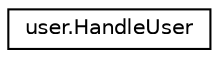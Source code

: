 digraph "Grafico della gerarchia delle classi"
{
  edge [fontname="Helvetica",fontsize="10",labelfontname="Helvetica",labelfontsize="10"];
  node [fontname="Helvetica",fontsize="10",shape=record];
  rankdir="LR";
  Node1 [label="user.HandleUser",height=0.2,width=0.4,color="black", fillcolor="white", style="filled",URL="$classuser_1_1HandleUser.html",tooltip="classe che implementa il manipolatore degli utenti. Al suo interno vediamo la gestione dell&#39;array deg..."];
}
